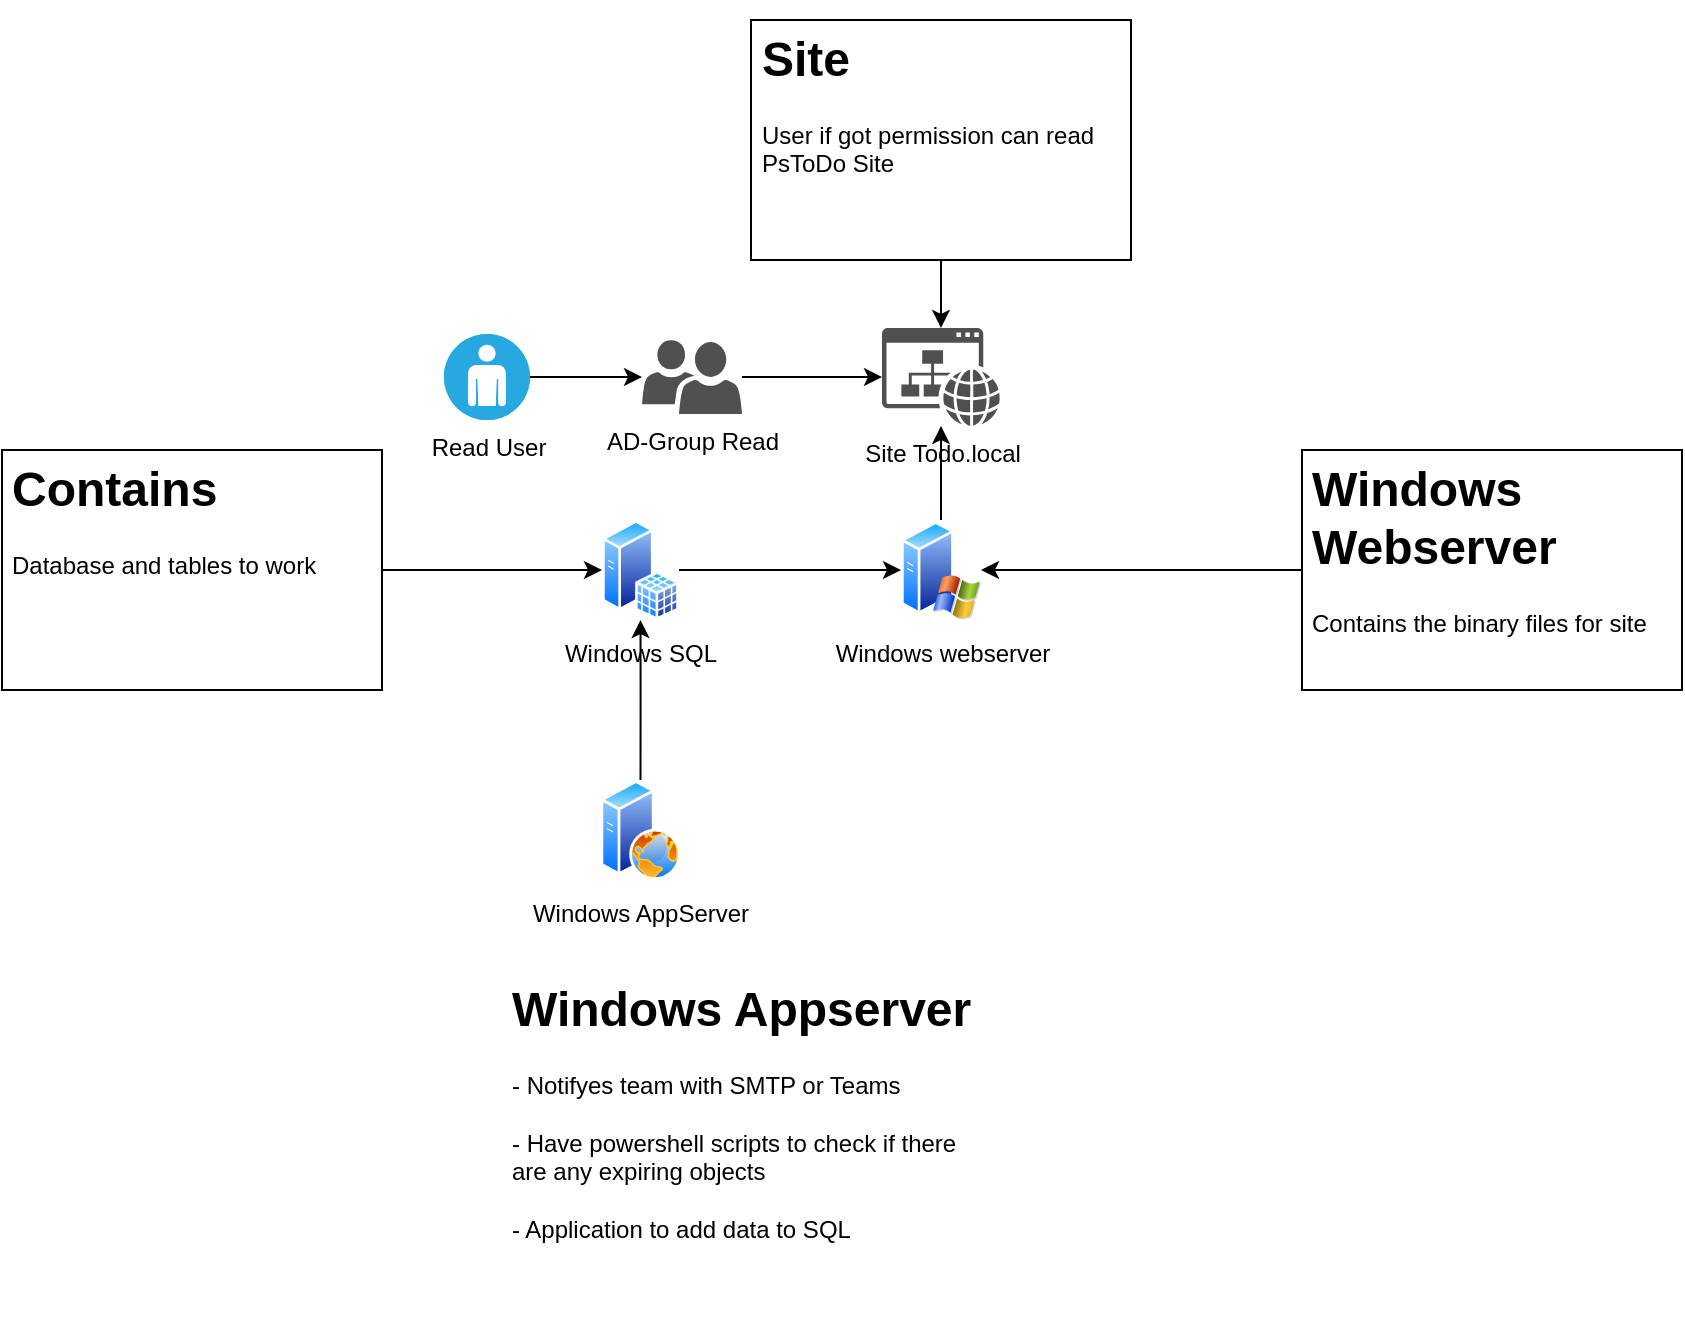 <mxfile version="20.7.4" type="device"><diagram id="E9O1DwAc9OfRLRK49Jwf" name="Sida-1"><mxGraphModel dx="2037" dy="768" grid="1" gridSize="10" guides="1" tooltips="1" connect="1" arrows="1" fold="1" page="1" pageScale="1" pageWidth="827" pageHeight="1169" math="0" shadow="0"><root><mxCell id="0"/><mxCell id="1" parent="0"/><mxCell id="-9vlfLfI2Yb8ipi9uNu7-1" value="Site Todo.local" style="sketch=0;pointerEvents=1;shadow=0;dashed=0;html=1;strokeColor=none;fillColor=#505050;labelPosition=center;verticalLabelPosition=bottom;verticalAlign=top;outlineConnect=0;align=center;shape=mxgraph.office.concepts.website;" vertex="1" parent="1"><mxGeometry x="590" y="264" width="59" height="49" as="geometry"/></mxCell><mxCell id="-9vlfLfI2Yb8ipi9uNu7-6" value="" style="edgeStyle=orthogonalEdgeStyle;rounded=0;orthogonalLoop=1;jettySize=auto;html=1;" edge="1" parent="1" source="-9vlfLfI2Yb8ipi9uNu7-2" target="-9vlfLfI2Yb8ipi9uNu7-1"><mxGeometry relative="1" as="geometry"/></mxCell><mxCell id="-9vlfLfI2Yb8ipi9uNu7-2" value="AD-Group Read" style="sketch=0;pointerEvents=1;shadow=0;dashed=0;html=1;strokeColor=none;labelPosition=center;verticalLabelPosition=bottom;verticalAlign=top;align=center;fillColor=#505050;shape=mxgraph.mscae.intune.user_group" vertex="1" parent="1"><mxGeometry x="470" y="270" width="50" height="37" as="geometry"/></mxCell><mxCell id="-9vlfLfI2Yb8ipi9uNu7-5" value="" style="edgeStyle=orthogonalEdgeStyle;rounded=0;orthogonalLoop=1;jettySize=auto;html=1;" edge="1" parent="1" source="-9vlfLfI2Yb8ipi9uNu7-4" target="-9vlfLfI2Yb8ipi9uNu7-2"><mxGeometry relative="1" as="geometry"/></mxCell><mxCell id="-9vlfLfI2Yb8ipi9uNu7-4" value="Read User" style="fillColor=#28A8E0;verticalLabelPosition=bottom;sketch=0;html=1;strokeColor=#ffffff;verticalAlign=top;align=center;points=[[0.145,0.145,0],[0.5,0,0],[0.855,0.145,0],[1,0.5,0],[0.855,0.855,0],[0.5,1,0],[0.145,0.855,0],[0,0.5,0]];pointerEvents=1;shape=mxgraph.cisco_safe.compositeIcon;bgIcon=ellipse;resIcon=mxgraph.cisco_safe.capability.user;" vertex="1" parent="1"><mxGeometry x="371" y="267" width="43" height="43" as="geometry"/></mxCell><mxCell id="-9vlfLfI2Yb8ipi9uNu7-8" value="" style="edgeStyle=orthogonalEdgeStyle;rounded=0;orthogonalLoop=1;jettySize=auto;html=1;" edge="1" parent="1" source="-9vlfLfI2Yb8ipi9uNu7-7" target="-9vlfLfI2Yb8ipi9uNu7-1"><mxGeometry relative="1" as="geometry"/></mxCell><mxCell id="-9vlfLfI2Yb8ipi9uNu7-7" value="&lt;h1&gt;Site&lt;/h1&gt;&lt;p&gt;User if got permission can read PsToDo Site&lt;br&gt;&lt;/p&gt;" style="text;html=1;strokeColor=default;fillColor=none;spacing=5;spacingTop=-20;whiteSpace=wrap;overflow=hidden;rounded=0;" vertex="1" parent="1"><mxGeometry x="524.5" y="110" width="190" height="120" as="geometry"/></mxCell><mxCell id="-9vlfLfI2Yb8ipi9uNu7-12" value="" style="edgeStyle=orthogonalEdgeStyle;rounded=0;orthogonalLoop=1;jettySize=auto;html=1;" edge="1" parent="1" source="-9vlfLfI2Yb8ipi9uNu7-9" target="-9vlfLfI2Yb8ipi9uNu7-1"><mxGeometry relative="1" as="geometry"/></mxCell><mxCell id="-9vlfLfI2Yb8ipi9uNu7-9" value="Windows webserver" style="aspect=fixed;perimeter=ellipsePerimeter;html=1;align=center;shadow=0;dashed=0;spacingTop=3;image;image=img/lib/active_directory/windows_server_2.svg;strokeColor=default;" vertex="1" parent="1"><mxGeometry x="599.5" y="360" width="40" height="50" as="geometry"/></mxCell><mxCell id="-9vlfLfI2Yb8ipi9uNu7-11" value="" style="edgeStyle=orthogonalEdgeStyle;rounded=0;orthogonalLoop=1;jettySize=auto;html=1;" edge="1" parent="1" source="-9vlfLfI2Yb8ipi9uNu7-10" target="-9vlfLfI2Yb8ipi9uNu7-9"><mxGeometry relative="1" as="geometry"/></mxCell><mxCell id="-9vlfLfI2Yb8ipi9uNu7-10" value="&lt;h1&gt;Windows Webserver&lt;br&gt;&lt;/h1&gt;&lt;p&gt;Contains the binary files for site&lt;br&gt;&lt;/p&gt;" style="text;html=1;strokeColor=default;fillColor=none;spacing=5;spacingTop=-20;whiteSpace=wrap;overflow=hidden;rounded=0;" vertex="1" parent="1"><mxGeometry x="800" y="325" width="190" height="120" as="geometry"/></mxCell><mxCell id="-9vlfLfI2Yb8ipi9uNu7-14" value="" style="edgeStyle=orthogonalEdgeStyle;rounded=0;orthogonalLoop=1;jettySize=auto;html=1;" edge="1" parent="1" source="-9vlfLfI2Yb8ipi9uNu7-13" target="-9vlfLfI2Yb8ipi9uNu7-9"><mxGeometry relative="1" as="geometry"/></mxCell><mxCell id="-9vlfLfI2Yb8ipi9uNu7-13" value="Windows SQL" style="aspect=fixed;perimeter=ellipsePerimeter;html=1;align=center;shadow=0;dashed=0;spacingTop=3;image;image=img/lib/active_directory/sql_server.svg;strokeColor=default;" vertex="1" parent="1"><mxGeometry x="450" y="360" width="38.5" height="50" as="geometry"/></mxCell><mxCell id="-9vlfLfI2Yb8ipi9uNu7-16" value="" style="edgeStyle=orthogonalEdgeStyle;rounded=0;orthogonalLoop=1;jettySize=auto;html=1;" edge="1" parent="1" source="-9vlfLfI2Yb8ipi9uNu7-15" target="-9vlfLfI2Yb8ipi9uNu7-13"><mxGeometry relative="1" as="geometry"/></mxCell><mxCell id="-9vlfLfI2Yb8ipi9uNu7-15" value="&lt;h1&gt;Contains&lt;/h1&gt;&lt;div&gt;Database and tables to work&lt;br&gt;&lt;/div&gt;" style="text;html=1;strokeColor=default;fillColor=none;spacing=5;spacingTop=-20;whiteSpace=wrap;overflow=hidden;rounded=0;" vertex="1" parent="1"><mxGeometry x="150" y="325" width="190" height="120" as="geometry"/></mxCell><mxCell id="-9vlfLfI2Yb8ipi9uNu7-18" value="" style="edgeStyle=orthogonalEdgeStyle;rounded=0;orthogonalLoop=1;jettySize=auto;html=1;" edge="1" parent="1" source="-9vlfLfI2Yb8ipi9uNu7-17" target="-9vlfLfI2Yb8ipi9uNu7-13"><mxGeometry relative="1" as="geometry"/></mxCell><mxCell id="-9vlfLfI2Yb8ipi9uNu7-17" value="Windows AppServer" style="aspect=fixed;perimeter=ellipsePerimeter;html=1;align=center;shadow=0;dashed=0;spacingTop=3;image;image=img/lib/active_directory/web_server.svg;strokeColor=default;" vertex="1" parent="1"><mxGeometry x="449.25" y="490" width="40" height="50" as="geometry"/></mxCell><mxCell id="-9vlfLfI2Yb8ipi9uNu7-20" value="&lt;h1&gt;Windows Appserver&lt;br&gt;&lt;/h1&gt;&lt;p&gt;- Notifyes team with SMTP or Teams&lt;br&gt;&lt;br&gt;- Have powershell scripts to check if there are any expiring objects&lt;br&gt;&lt;br&gt;- Application to add data to SQL &lt;br&gt;&lt;/p&gt;" style="text;html=1;strokeColor=none;fillColor=none;spacing=5;spacingTop=-20;whiteSpace=wrap;overflow=hidden;rounded=0;" vertex="1" parent="1"><mxGeometry x="400" y="585" width="250" height="185" as="geometry"/></mxCell></root></mxGraphModel></diagram></mxfile>